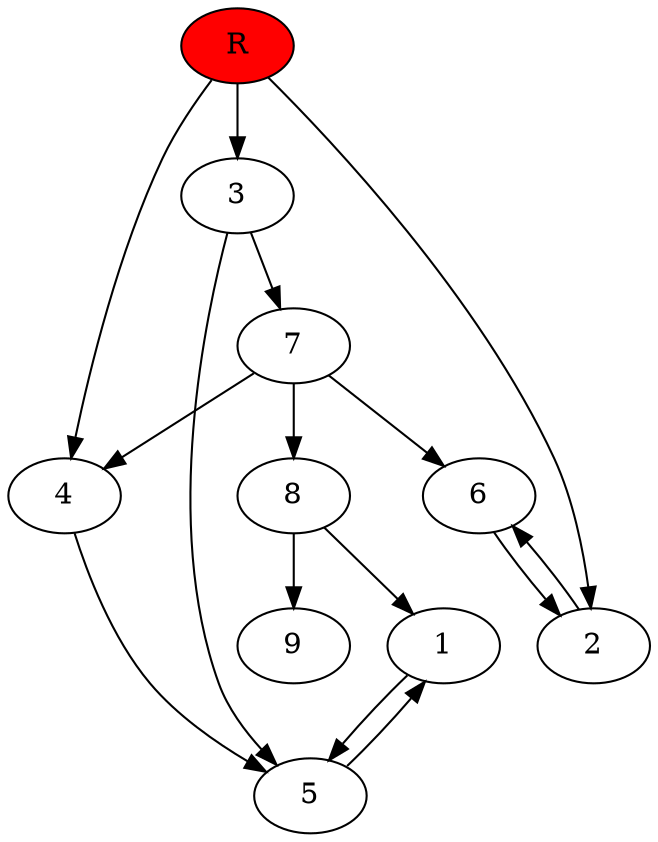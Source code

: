 digraph prb10775 {
	1
	2
	3
	4
	5
	6
	7
	8
	R [fillcolor="#ff0000" style=filled]
	1 -> 5
	2 -> 6
	3 -> 5
	3 -> 7
	4 -> 5
	5 -> 1
	6 -> 2
	7 -> 4
	7 -> 6
	7 -> 8
	8 -> 1
	8 -> 9
	R -> 2
	R -> 3
	R -> 4
}
